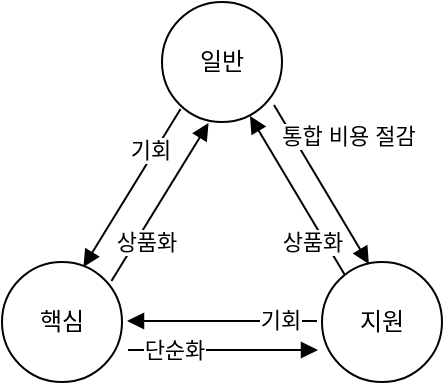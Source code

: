 <mxfile version="26.0.9">
  <diagram name="Page-1" id="-2RGGZORHsEN54cSZlC2">
    <mxGraphModel dx="794" dy="2383" grid="1" gridSize="10" guides="1" tooltips="1" connect="1" arrows="1" fold="1" page="1" pageScale="1" pageWidth="827" pageHeight="1169" math="0" shadow="0">
      <root>
        <mxCell id="0" />
        <mxCell id="1" parent="0" />
        <mxCell id="Zl78B8jK06Y2I1rwpZE1-4" style="rounded=0;orthogonalLoop=1;jettySize=auto;html=1;endArrow=block;endFill=1;" edge="1" parent="1">
          <mxGeometry relative="1" as="geometry">
            <mxPoint x="239.277" y="-1036.45" as="sourcePoint" />
            <mxPoint x="190.723" y="-957.55" as="targetPoint" />
          </mxGeometry>
        </mxCell>
        <mxCell id="Zl78B8jK06Y2I1rwpZE1-11" value="기회" style="edgeLabel;html=1;align=center;verticalAlign=middle;resizable=0;points=[];" vertex="1" connectable="0" parent="Zl78B8jK06Y2I1rwpZE1-4">
          <mxGeometry x="0.014" y="3" relative="1" as="geometry">
            <mxPoint x="7" y="-21" as="offset" />
          </mxGeometry>
        </mxCell>
        <mxCell id="Zl78B8jK06Y2I1rwpZE1-1" value="일반" style="ellipse;whiteSpace=wrap;html=1;aspect=fixed;" vertex="1" parent="1">
          <mxGeometry x="230" y="-1090" width="60" height="60" as="geometry" />
        </mxCell>
        <mxCell id="Zl78B8jK06Y2I1rwpZE1-2" value="지원" style="ellipse;whiteSpace=wrap;html=1;aspect=fixed;" vertex="1" parent="1">
          <mxGeometry x="310" y="-960" width="60" height="60" as="geometry" />
        </mxCell>
        <mxCell id="Zl78B8jK06Y2I1rwpZE1-3" value="핵심" style="ellipse;whiteSpace=wrap;html=1;aspect=fixed;" vertex="1" parent="1">
          <mxGeometry x="150" y="-960" width="60" height="60" as="geometry" />
        </mxCell>
        <mxCell id="Zl78B8jK06Y2I1rwpZE1-5" style="rounded=0;orthogonalLoop=1;jettySize=auto;html=1;endArrow=none;endFill=1;startArrow=block;startFill=1;" edge="1" parent="1">
          <mxGeometry relative="1" as="geometry">
            <mxPoint x="253.277" y="-1029.45" as="sourcePoint" />
            <mxPoint x="204.723" y="-950.55" as="targetPoint" />
          </mxGeometry>
        </mxCell>
        <mxCell id="Zl78B8jK06Y2I1rwpZE1-12" value="상품화" style="edgeLabel;html=1;align=center;verticalAlign=middle;resizable=0;points=[];" vertex="1" connectable="0" parent="Zl78B8jK06Y2I1rwpZE1-5">
          <mxGeometry x="0.492" y="1" relative="1" as="geometry">
            <mxPoint x="4" as="offset" />
          </mxGeometry>
        </mxCell>
        <mxCell id="Zl78B8jK06Y2I1rwpZE1-7" style="rounded=0;orthogonalLoop=1;jettySize=auto;html=1;endArrow=block;endFill=1;" edge="1" parent="1">
          <mxGeometry relative="1" as="geometry">
            <mxPoint x="285.997" y="-1038.45" as="sourcePoint" />
            <mxPoint x="333.44" y="-959" as="targetPoint" />
          </mxGeometry>
        </mxCell>
        <mxCell id="Zl78B8jK06Y2I1rwpZE1-17" value="통합 비용 절감" style="edgeLabel;html=1;align=center;verticalAlign=middle;resizable=0;points=[];" vertex="1" connectable="0" parent="Zl78B8jK06Y2I1rwpZE1-7">
          <mxGeometry x="-0.669" y="1" relative="1" as="geometry">
            <mxPoint x="28" y="2" as="offset" />
          </mxGeometry>
        </mxCell>
        <mxCell id="Zl78B8jK06Y2I1rwpZE1-8" style="rounded=0;orthogonalLoop=1;jettySize=auto;html=1;endArrow=none;endFill=1;startArrow=block;startFill=1;" edge="1" parent="1">
          <mxGeometry relative="1" as="geometry">
            <mxPoint x="273.997" y="-1033.0" as="sourcePoint" />
            <mxPoint x="321.44" y="-953.55" as="targetPoint" />
          </mxGeometry>
        </mxCell>
        <mxCell id="Zl78B8jK06Y2I1rwpZE1-16" value="상품화" style="edgeLabel;html=1;align=center;verticalAlign=middle;resizable=0;points=[];" vertex="1" connectable="0" parent="Zl78B8jK06Y2I1rwpZE1-8">
          <mxGeometry x="0.486" y="2" relative="1" as="geometry">
            <mxPoint x="-6" y="5" as="offset" />
          </mxGeometry>
        </mxCell>
        <mxCell id="Zl78B8jK06Y2I1rwpZE1-9" style="rounded=0;orthogonalLoop=1;jettySize=auto;html=1;endArrow=block;endFill=1;startArrow=none;startFill=0;" edge="1" parent="1">
          <mxGeometry relative="1" as="geometry">
            <mxPoint x="307.5" y="-930.5" as="sourcePoint" />
            <mxPoint x="212.503" y="-930.5" as="targetPoint" />
          </mxGeometry>
        </mxCell>
        <mxCell id="Zl78B8jK06Y2I1rwpZE1-14" value="기회" style="edgeLabel;html=1;align=center;verticalAlign=middle;resizable=0;points=[];" vertex="1" connectable="0" parent="Zl78B8jK06Y2I1rwpZE1-9">
          <mxGeometry x="-0.147" y="-3" relative="1" as="geometry">
            <mxPoint x="22" y="2" as="offset" />
          </mxGeometry>
        </mxCell>
        <mxCell id="Zl78B8jK06Y2I1rwpZE1-10" style="rounded=0;orthogonalLoop=1;jettySize=auto;html=1;endArrow=none;endFill=1;startArrow=block;startFill=1;" edge="1" parent="1">
          <mxGeometry relative="1" as="geometry">
            <mxPoint x="308" y="-916" as="sourcePoint" />
            <mxPoint x="213.003" y="-916.0" as="targetPoint" />
          </mxGeometry>
        </mxCell>
        <mxCell id="Zl78B8jK06Y2I1rwpZE1-15" value="단순화" style="edgeLabel;html=1;align=center;verticalAlign=middle;resizable=0;points=[];" vertex="1" connectable="0" parent="Zl78B8jK06Y2I1rwpZE1-10">
          <mxGeometry x="0.684" y="-2" relative="1" as="geometry">
            <mxPoint x="8" y="2" as="offset" />
          </mxGeometry>
        </mxCell>
      </root>
    </mxGraphModel>
  </diagram>
</mxfile>
